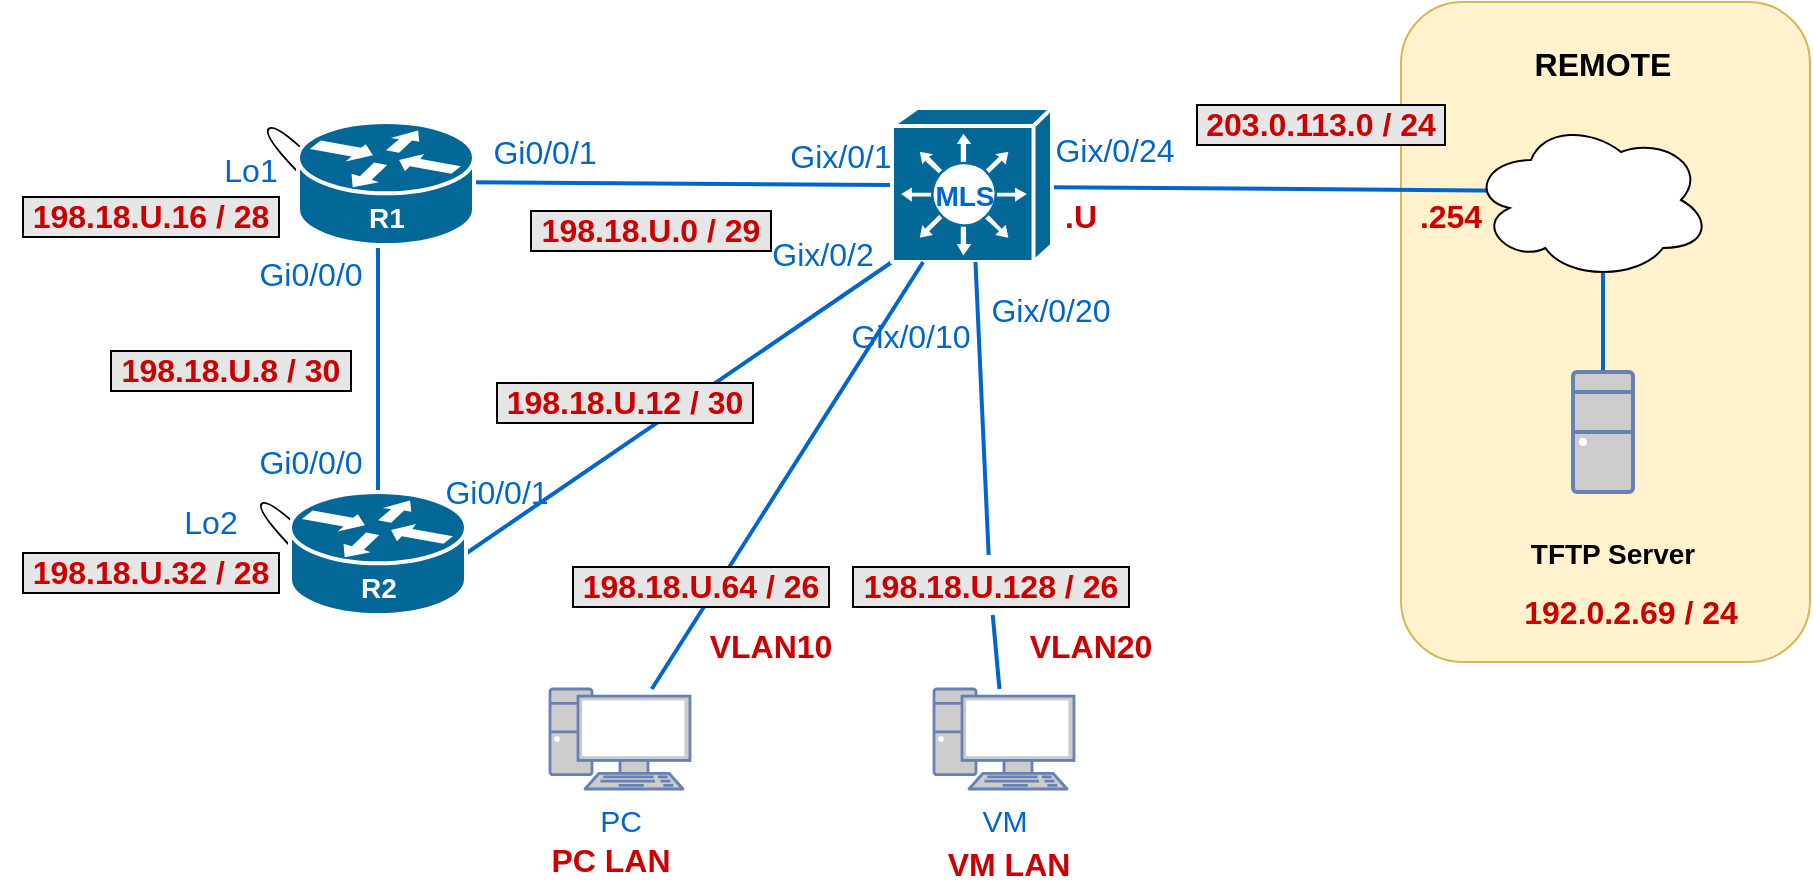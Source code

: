 <mxfile version="20.3.0" type="device"><diagram id="z5g62oQFhd5qrYMFQLHw" name="Page-1"><mxGraphModel dx="1061" dy="579" grid="1" gridSize="10" guides="1" tooltips="1" connect="1" arrows="1" fold="1" page="1" pageScale="1" pageWidth="850" pageHeight="1100" math="0" shadow="0"><root><mxCell id="0"/><mxCell id="1" parent="0"/><mxCell id="N3d_jCkEBpHdmOaaXroi-48" value="" style="shape=requiredInterface;html=1;verticalLabelPosition=bottom;sketch=0;fontColor=#CC0000;rotation=-135;allowArrows=1;labelBackgroundColor=#E6E6E6;labelBorderColor=default;" vertex="1" parent="1"><mxGeometry x="260.73" y="348.23" width="35" height="10" as="geometry"/></mxCell><mxCell id="N3d_jCkEBpHdmOaaXroi-42" value="" style="shape=requiredInterface;html=1;verticalLabelPosition=bottom;sketch=0;fontColor=#CC0000;rotation=-135;allowArrows=1;labelBackgroundColor=#E6E6E6;labelBorderColor=default;" vertex="1" parent="1"><mxGeometry x="265" y="159" width="30" height="10" as="geometry"/></mxCell><mxCell id="1rdSUpL2FDRfbKEba2T_-19" value="" style="rounded=1;whiteSpace=wrap;html=1;fillColor=#fff2cc;strokeColor=#d6b656;" parent="1" vertex="1"><mxGeometry x="835.5" y="90" width="204.5" height="330" as="geometry"/></mxCell><mxCell id="1rdSUpL2FDRfbKEba2T_-14" style="edgeStyle=none;rounded=0;orthogonalLoop=1;jettySize=auto;html=1;endArrow=none;endFill=0;strokeColor=#0066CC;strokeWidth=2;entryX=0;entryY=0.5;entryDx=0;entryDy=0;entryPerimeter=0;" parent="1" target="N3d_jCkEBpHdmOaaXroi-14" edge="1"><mxGeometry relative="1" as="geometry"><mxPoint x="369" y="180.086" as="sourcePoint"/><mxPoint x="573" y="181.866" as="targetPoint"/></mxGeometry></mxCell><mxCell id="1rdSUpL2FDRfbKEba2T_-15" style="edgeStyle=none;rounded=0;orthogonalLoop=1;jettySize=auto;html=1;endArrow=none;endFill=0;strokeColor=#0066CC;strokeWidth=2;" parent="1" edge="1"><mxGeometry relative="1" as="geometry"><mxPoint x="661" y="182.586" as="sourcePoint"/><mxPoint x="890" y="184.337" as="targetPoint"/></mxGeometry></mxCell><mxCell id="1rdSUpL2FDRfbKEba2T_-18" style="edgeStyle=none;rounded=0;orthogonalLoop=1;jettySize=auto;html=1;entryX=0.5;entryY=0;entryDx=0;entryDy=0;entryPerimeter=0;endArrow=none;endFill=0;strokeColor=#0066CC;strokeWidth=2;exitX=0.55;exitY=0.95;exitDx=0;exitDy=0;exitPerimeter=0;" parent="1" source="N3d_jCkEBpHdmOaaXroi-3" target="1rdSUpL2FDRfbKEba2T_-17" edge="1"><mxGeometry relative="1" as="geometry"><mxPoint x="940.5" y="351.5" as="sourcePoint"/></mxGeometry></mxCell><mxCell id="1rdSUpL2FDRfbKEba2T_-8" value="PC" style="fontColor=#0066CC;verticalAlign=top;verticalLabelPosition=bottom;labelPosition=center;align=center;html=1;outlineConnect=0;fillColor=#CCCCCC;strokeColor=#6881B3;gradientColor=none;gradientDirection=north;strokeWidth=2;shape=mxgraph.networks.pc;fontSize=15;" parent="1" vertex="1"><mxGeometry x="410" y="433.5" width="70" height="50" as="geometry"/></mxCell><mxCell id="1rdSUpL2FDRfbKEba2T_-17" value="" style="fontColor=#0066CC;verticalAlign=top;verticalLabelPosition=bottom;labelPosition=center;align=center;html=1;outlineConnect=0;fillColor=#CCCCCC;strokeColor=#6881B3;gradientColor=none;gradientDirection=north;strokeWidth=2;shape=mxgraph.networks.desktop_pc;" parent="1" vertex="1"><mxGeometry x="921.5" y="275" width="30" height="60" as="geometry"/></mxCell><mxCell id="1rdSUpL2FDRfbKEba2T_-20" value="REMOTE" style="text;html=1;resizable=0;autosize=1;align=center;verticalAlign=middle;points=[];fillColor=none;strokeColor=none;rounded=0;fontStyle=1;fontSize=16;" parent="1" vertex="1"><mxGeometry x="890.5" y="106" width="90" height="30" as="geometry"/></mxCell><mxCell id="1rdSUpL2FDRfbKEba2T_-23" value="&lt;font style=&quot;font-size: 14px;&quot;&gt;&lt;b style=&quot;&quot;&gt;TFTP Server&lt;/b&gt;&lt;/font&gt;" style="text;html=1;resizable=0;autosize=1;align=center;verticalAlign=middle;points=[];fillColor=none;strokeColor=none;rounded=0;fontSize=16;" parent="1" vertex="1"><mxGeometry x="890.5" y="350" width="100" height="30" as="geometry"/></mxCell><mxCell id="1rdSUpL2FDRfbKEba2T_-24" value="&lt;font color=&quot;#ffffff&quot; style=&quot;font-size: 14px;&quot;&gt;&lt;b&gt;RA&lt;/b&gt;&lt;/font&gt;" style="text;html=1;resizable=0;autosize=1;align=center;verticalAlign=middle;points=[];fillColor=none;strokeColor=none;rounded=0;fontSize=16;" parent="1" vertex="1"><mxGeometry x="597" y="181.5" width="40" height="30" as="geometry"/></mxCell><mxCell id="fD5YAClRQnLknZBzYYZj-3" value="&lt;font size=&quot;1&quot; color=&quot;#cc0000&quot;&gt;&lt;b style=&quot;font-size: 16px;&quot;&gt;&amp;nbsp;203.0.113.0 / 24&amp;nbsp;&lt;/b&gt;&lt;/font&gt;" style="text;html=1;resizable=0;autosize=1;align=center;verticalAlign=middle;points=[];fillColor=none;strokeColor=none;rounded=0;labelBorderColor=default;labelBackgroundColor=#E6E6E6;" parent="1" vertex="1"><mxGeometry x="720" y="136" width="150" height="30" as="geometry"/></mxCell><mxCell id="fD5YAClRQnLknZBzYYZj-4" value="&lt;font size=&quot;1&quot; color=&quot;#cc0000&quot;&gt;&lt;b style=&quot;font-size: 16px;&quot;&gt;192.0.2.69 / 24&lt;/b&gt;&lt;/font&gt;" style="text;html=1;resizable=0;autosize=1;align=center;verticalAlign=middle;points=[];fillColor=none;strokeColor=none;rounded=0;" parent="1" vertex="1"><mxGeometry x="885" y="380" width="130" height="30" as="geometry"/></mxCell><mxCell id="fD5YAClRQnLknZBzYYZj-14" value="&lt;font size=&quot;1&quot; color=&quot;#cc0000&quot;&gt;&lt;b style=&quot;font-size: 16px;&quot;&gt;.U&lt;/b&gt;&lt;/font&gt;" style="text;html=1;resizable=0;autosize=1;align=center;verticalAlign=middle;points=[];fillColor=none;strokeColor=none;rounded=0;" parent="1" vertex="1"><mxGeometry x="655" y="181.5" width="40" height="30" as="geometry"/></mxCell><mxCell id="fD5YAClRQnLknZBzYYZj-22" value="&lt;font size=&quot;1&quot; color=&quot;#cc0000&quot;&gt;&lt;b style=&quot;font-size: 16px;&quot;&gt;PC LAN&lt;/b&gt;&lt;/font&gt;" style="text;html=1;resizable=0;autosize=1;align=center;verticalAlign=middle;points=[];fillColor=none;strokeColor=none;rounded=0;" parent="1" vertex="1"><mxGeometry x="400" y="503.5" width="80" height="30" as="geometry"/></mxCell><mxCell id="fD5YAClRQnLknZBzYYZj-28" value="&lt;font color=&quot;#0066cc&quot;&gt;Gix/0/24&lt;/font&gt;" style="text;html=1;resizable=0;autosize=1;align=center;verticalAlign=middle;points=[];fillColor=none;strokeColor=none;rounded=0;fontSize=16;fontColor=#CC0000;" parent="1" vertex="1"><mxGeometry x="652" y="149" width="80" height="30" as="geometry"/></mxCell><mxCell id="fD5YAClRQnLknZBzYYZj-29" value="&lt;font color=&quot;#0066cc&quot;&gt;Gix/0/1&lt;/font&gt;" style="text;html=1;resizable=0;autosize=1;align=center;verticalAlign=middle;points=[];fillColor=none;strokeColor=none;rounded=0;fontSize=16;fontColor=#CC0000;" parent="1" vertex="1"><mxGeometry x="520" y="151.5" width="70" height="30" as="geometry"/></mxCell><mxCell id="_K4DFTdkbXHgbeqoEyX3-2" value="&lt;font color=&quot;#0066cc&quot;&gt;Gi0/0/1&lt;/font&gt;" style="text;html=1;resizable=0;autosize=1;align=center;verticalAlign=middle;points=[];fillColor=none;strokeColor=none;rounded=0;fontSize=16;fontColor=#CC0000;" parent="1" vertex="1"><mxGeometry x="367" y="150" width="80" height="30" as="geometry"/></mxCell><mxCell id="1D4z3HBPyQgsfeRgvz8B-1" value="VM" style="fontColor=#0066CC;verticalAlign=top;verticalLabelPosition=bottom;labelPosition=center;align=center;html=1;outlineConnect=0;fillColor=#CCCCCC;strokeColor=#6881B3;gradientColor=none;gradientDirection=north;strokeWidth=2;shape=mxgraph.networks.pc;fontSize=15;" parent="1" vertex="1"><mxGeometry x="602" y="433.5" width="70" height="50" as="geometry"/></mxCell><mxCell id="1D4z3HBPyQgsfeRgvz8B-8" value="&lt;font size=&quot;1&quot; color=&quot;#cc0000&quot;&gt;&lt;b style=&quot;font-size: 16px;&quot;&gt;VM LAN&lt;/b&gt;&lt;/font&gt;" style="text;html=1;resizable=0;autosize=1;align=center;verticalAlign=middle;points=[];fillColor=none;strokeColor=none;rounded=0;" parent="1" vertex="1"><mxGeometry x="599" y="506" width="80" height="30" as="geometry"/></mxCell><mxCell id="N3d_jCkEBpHdmOaaXroi-3" value="" style="ellipse;shape=cloud;whiteSpace=wrap;html=1;" vertex="1" parent="1"><mxGeometry x="870.5" y="149" width="120" height="80" as="geometry"/></mxCell><mxCell id="N3d_jCkEBpHdmOaaXroi-7" value="" style="shape=mxgraph.cisco.routers.router;sketch=0;html=1;pointerEvents=1;dashed=0;fillColor=#036897;strokeColor=#ffffff;strokeWidth=2;verticalLabelPosition=bottom;verticalAlign=top;align=center;outlineConnect=0;" vertex="1" parent="1"><mxGeometry x="284" y="150" width="88" height="61.5" as="geometry"/></mxCell><mxCell id="N3d_jCkEBpHdmOaaXroi-8" value="&lt;font color=&quot;#ffffff&quot; style=&quot;font-size: 14px;&quot;&gt;&lt;b&gt;R1&lt;/b&gt;&lt;/font&gt;" style="text;html=1;resizable=0;autosize=1;align=center;verticalAlign=middle;points=[];fillColor=none;strokeColor=none;rounded=0;fontSize=16;" vertex="1" parent="1"><mxGeometry x="308" y="181.5" width="40" height="30" as="geometry"/></mxCell><mxCell id="N3d_jCkEBpHdmOaaXroi-10" style="edgeStyle=none;rounded=0;orthogonalLoop=1;jettySize=auto;html=1;endArrow=none;endFill=0;strokeColor=#0066CC;strokeWidth=2;exitX=0.3;exitY=1.05;exitDx=0;exitDy=0;exitPerimeter=0;" edge="1" parent="1" target="N3d_jCkEBpHdmOaaXroi-23"><mxGeometry relative="1" as="geometry"><mxPoint x="324" y="213" as="sourcePoint"/><mxPoint x="440" y="360" as="targetPoint"/></mxGeometry></mxCell><mxCell id="N3d_jCkEBpHdmOaaXroi-12" style="edgeStyle=none;rounded=0;orthogonalLoop=1;jettySize=auto;html=1;endArrow=none;endFill=0;strokeColor=#0066CC;strokeWidth=2;exitX=0;exitY=1;exitDx=0;exitDy=0;exitPerimeter=0;entryX=1;entryY=0.5;entryDx=0;entryDy=0;entryPerimeter=0;" edge="1" parent="1" source="N3d_jCkEBpHdmOaaXroi-14" target="N3d_jCkEBpHdmOaaXroi-23"><mxGeometry relative="1" as="geometry"><mxPoint x="573" y="240" as="sourcePoint"/><mxPoint x="520" y="360" as="targetPoint"/></mxGeometry></mxCell><mxCell id="N3d_jCkEBpHdmOaaXroi-14" value="" style="shape=mxgraph.cisco.switches.layer_3_switch;sketch=0;html=1;pointerEvents=1;dashed=0;fillColor=#036897;strokeColor=#ffffff;strokeWidth=2;verticalLabelPosition=bottom;verticalAlign=top;align=center;outlineConnect=0;" vertex="1" parent="1"><mxGeometry x="581" y="143" width="80" height="77" as="geometry"/></mxCell><mxCell id="N3d_jCkEBpHdmOaaXroi-15" value="&lt;font color=&quot;#0066cc&quot; style=&quot;font-size: 14px;&quot;&gt;&lt;b style=&quot;&quot;&gt;MLS&lt;/b&gt;&lt;/font&gt;" style="text;html=1;resizable=0;autosize=1;align=center;verticalAlign=middle;points=[];fillColor=none;strokeColor=none;rounded=0;fontSize=16;" vertex="1" parent="1"><mxGeometry x="592" y="171" width="50" height="30" as="geometry"/></mxCell><mxCell id="N3d_jCkEBpHdmOaaXroi-16" value="&lt;font color=&quot;#0066cc&quot;&gt;Gi0/0/0&lt;/font&gt;" style="text;html=1;resizable=0;autosize=1;align=center;verticalAlign=middle;points=[];fillColor=none;strokeColor=none;rounded=0;fontSize=16;fontColor=#CC0000;" vertex="1" parent="1"><mxGeometry x="250" y="210.5" width="80" height="30" as="geometry"/></mxCell><mxCell id="N3d_jCkEBpHdmOaaXroi-22" value="&lt;font color=&quot;#0066cc&quot;&gt;Gix/0/20&lt;/font&gt;" style="text;html=1;resizable=0;autosize=1;align=center;verticalAlign=middle;points=[];fillColor=none;strokeColor=none;rounded=0;fontSize=16;fontColor=#CC0000;" vertex="1" parent="1"><mxGeometry x="620" y="229" width="80" height="30" as="geometry"/></mxCell><mxCell id="N3d_jCkEBpHdmOaaXroi-23" value="" style="shape=mxgraph.cisco.routers.router;sketch=0;html=1;pointerEvents=1;dashed=0;fillColor=#036897;strokeColor=#ffffff;strokeWidth=2;verticalLabelPosition=bottom;verticalAlign=top;align=center;outlineConnect=0;" vertex="1" parent="1"><mxGeometry x="280" y="335" width="88" height="61.5" as="geometry"/></mxCell><mxCell id="N3d_jCkEBpHdmOaaXroi-24" value="&lt;font color=&quot;#ffffff&quot; style=&quot;font-size: 14px;&quot;&gt;&lt;b&gt;R2&lt;/b&gt;&lt;/font&gt;" style="text;html=1;resizable=0;autosize=1;align=center;verticalAlign=middle;points=[];fillColor=none;strokeColor=none;rounded=0;fontSize=16;" vertex="1" parent="1"><mxGeometry x="304" y="366.5" width="40" height="30" as="geometry"/></mxCell><mxCell id="N3d_jCkEBpHdmOaaXroi-25" style="edgeStyle=none;rounded=0;orthogonalLoop=1;jettySize=auto;html=1;endArrow=none;endFill=0;strokeColor=#0066CC;strokeWidth=2;" edge="1" parent="1" source="N3d_jCkEBpHdmOaaXroi-14" target="1rdSUpL2FDRfbKEba2T_-8"><mxGeometry relative="1" as="geometry"><mxPoint x="600.0" y="259" as="sourcePoint"/><mxPoint x="600.0" y="381" as="targetPoint"/></mxGeometry></mxCell><mxCell id="N3d_jCkEBpHdmOaaXroi-26" style="edgeStyle=none;rounded=0;orthogonalLoop=1;jettySize=auto;html=1;endArrow=none;endFill=0;strokeColor=#0066CC;strokeWidth=2;startArrow=none;" edge="1" parent="1" source="N3d_jCkEBpHdmOaaXroi-45" target="1D4z3HBPyQgsfeRgvz8B-1"><mxGeometry relative="1" as="geometry"><mxPoint x="640.003" y="230" as="sourcePoint"/><mxPoint x="560.612" y="380" as="targetPoint"/></mxGeometry></mxCell><mxCell id="N3d_jCkEBpHdmOaaXroi-28" value="&lt;font color=&quot;#0066cc&quot;&gt;Gi0/0/0&lt;/font&gt;" style="text;html=1;resizable=0;autosize=1;align=center;verticalAlign=middle;points=[];fillColor=none;strokeColor=none;rounded=0;fontSize=16;fontColor=#CC0000;" vertex="1" parent="1"><mxGeometry x="250" y="305" width="80" height="30" as="geometry"/></mxCell><mxCell id="N3d_jCkEBpHdmOaaXroi-29" value="&lt;font size=&quot;1&quot; color=&quot;#cc0000&quot;&gt;&lt;b style=&quot;font-size: 16px;&quot;&gt;.254&lt;/b&gt;&lt;/font&gt;" style="text;html=1;resizable=0;autosize=1;align=center;verticalAlign=middle;points=[];fillColor=none;strokeColor=none;rounded=0;" vertex="1" parent="1"><mxGeometry x="835" y="181.5" width="50" height="30" as="geometry"/></mxCell><mxCell id="N3d_jCkEBpHdmOaaXroi-32" value="&lt;font size=&quot;1&quot; color=&quot;#cc0000&quot;&gt;&lt;b style=&quot;font-size: 16px;&quot;&gt;VLAN10&lt;/b&gt;&lt;/font&gt;" style="text;html=1;resizable=0;autosize=1;align=center;verticalAlign=middle;points=[];fillColor=none;strokeColor=none;rounded=0;" vertex="1" parent="1"><mxGeometry x="480" y="396.5" width="80" height="30" as="geometry"/></mxCell><mxCell id="N3d_jCkEBpHdmOaaXroi-33" value="&lt;font size=&quot;1&quot; color=&quot;#cc0000&quot;&gt;&lt;b style=&quot;font-size: 16px;&quot;&gt;VLAN20&lt;/b&gt;&lt;/font&gt;" style="text;html=1;resizable=0;autosize=1;align=center;verticalAlign=middle;points=[];fillColor=none;strokeColor=none;rounded=0;" vertex="1" parent="1"><mxGeometry x="640" y="396.5" width="80" height="30" as="geometry"/></mxCell><mxCell id="N3d_jCkEBpHdmOaaXroi-34" value="&lt;font color=&quot;#0066cc&quot;&gt;Gix/0/10&lt;/font&gt;" style="text;html=1;resizable=0;autosize=1;align=center;verticalAlign=middle;points=[];fillColor=none;strokeColor=none;rounded=0;fontSize=16;fontColor=#CC0000;" vertex="1" parent="1"><mxGeometry x="550" y="241.5" width="80" height="30" as="geometry"/></mxCell><mxCell id="N3d_jCkEBpHdmOaaXroi-35" value="&lt;font color=&quot;#0066cc&quot;&gt;Gix/0/2&lt;/font&gt;" style="text;html=1;resizable=0;autosize=1;align=center;verticalAlign=middle;points=[];fillColor=none;strokeColor=none;rounded=0;fontSize=16;fontColor=#CC0000;" vertex="1" parent="1"><mxGeometry x="511" y="201" width="70" height="30" as="geometry"/></mxCell><mxCell id="N3d_jCkEBpHdmOaaXroi-36" value="&lt;font color=&quot;#0066cc&quot;&gt;Gi0/0/1&lt;/font&gt;" style="text;html=1;resizable=0;autosize=1;align=center;verticalAlign=middle;points=[];fillColor=none;strokeColor=none;rounded=0;fontSize=16;fontColor=#CC0000;" vertex="1" parent="1"><mxGeometry x="343" y="320" width="80" height="30" as="geometry"/></mxCell><mxCell id="N3d_jCkEBpHdmOaaXroi-38" value="&lt;font size=&quot;1&quot; color=&quot;#cc0000&quot;&gt;&lt;b style=&quot;font-size: 16px;&quot;&gt;&amp;nbsp;198.18.U.0 / 29&amp;nbsp;&lt;/b&gt;&lt;/font&gt;" style="text;html=1;resizable=0;autosize=1;align=center;verticalAlign=middle;points=[];fillColor=none;strokeColor=none;rounded=0;labelBorderColor=default;labelBackgroundColor=#E6E6E6;" vertex="1" parent="1"><mxGeometry x="390" y="189" width="140" height="30" as="geometry"/></mxCell><mxCell id="N3d_jCkEBpHdmOaaXroi-39" value="&lt;font size=&quot;1&quot; color=&quot;#cc0000&quot;&gt;&lt;b style=&quot;font-size: 16px;&quot;&gt;&amp;nbsp;198.18.U.8 / 30&amp;nbsp;&lt;/b&gt;&lt;/font&gt;" style="text;html=1;resizable=0;autosize=1;align=center;verticalAlign=middle;points=[];fillColor=none;strokeColor=none;rounded=0;labelBorderColor=default;labelBackgroundColor=#E6E6E6;" vertex="1" parent="1"><mxGeometry x="180" y="259" width="140" height="30" as="geometry"/></mxCell><mxCell id="N3d_jCkEBpHdmOaaXroi-40" value="&lt;font size=&quot;1&quot; color=&quot;#cc0000&quot;&gt;&lt;b style=&quot;font-size: 16px;&quot;&gt;&amp;nbsp;198.18.U.12 / 30&amp;nbsp;&lt;/b&gt;&lt;/font&gt;" style="text;html=1;resizable=0;autosize=1;align=center;verticalAlign=middle;points=[];fillColor=none;strokeColor=none;rounded=0;labelBorderColor=default;labelBackgroundColor=#E6E6E6;" vertex="1" parent="1"><mxGeometry x="372" y="275" width="150" height="30" as="geometry"/></mxCell><mxCell id="N3d_jCkEBpHdmOaaXroi-41" value="&lt;font size=&quot;1&quot; color=&quot;#cc0000&quot;&gt;&lt;b style=&quot;font-size: 16px;&quot;&gt;&amp;nbsp;198.18.U.16 / 28&amp;nbsp;&lt;/b&gt;&lt;/font&gt;" style="text;html=1;resizable=0;autosize=1;align=center;verticalAlign=middle;points=[];fillColor=none;strokeColor=none;rounded=0;labelBorderColor=default;labelBackgroundColor=#E6E6E6;" vertex="1" parent="1"><mxGeometry x="135" y="181.5" width="150" height="30" as="geometry"/></mxCell><mxCell id="N3d_jCkEBpHdmOaaXroi-43" value="&lt;font color=&quot;#0066cc&quot;&gt;Lo1&lt;/font&gt;" style="text;html=1;resizable=0;autosize=1;align=center;verticalAlign=middle;points=[];fillColor=none;strokeColor=none;rounded=0;fontSize=16;fontColor=#CC0000;" vertex="1" parent="1"><mxGeometry x="235" y="159" width="50" height="30" as="geometry"/></mxCell><mxCell id="N3d_jCkEBpHdmOaaXroi-44" value="&lt;font size=&quot;1&quot; color=&quot;#cc0000&quot;&gt;&lt;b style=&quot;font-size: 16px;&quot;&gt;&amp;nbsp;198.18.U.64 / 26&amp;nbsp;&lt;/b&gt;&lt;/font&gt;" style="text;html=1;resizable=0;autosize=1;align=center;verticalAlign=middle;points=[];fillColor=none;strokeColor=none;rounded=0;labelBorderColor=default;labelBackgroundColor=#E6E6E6;" vertex="1" parent="1"><mxGeometry x="410" y="366.5" width="150" height="30" as="geometry"/></mxCell><mxCell id="N3d_jCkEBpHdmOaaXroi-50" value="&lt;font size=&quot;1&quot; color=&quot;#cc0000&quot;&gt;&lt;b style=&quot;font-size: 16px;&quot;&gt;&amp;nbsp;198.18.U.32 / 28&amp;nbsp;&lt;/b&gt;&lt;/font&gt;" style="text;html=1;resizable=0;autosize=1;align=center;verticalAlign=middle;points=[];fillColor=none;strokeColor=none;rounded=0;labelBorderColor=default;labelBackgroundColor=#E6E6E6;" vertex="1" parent="1"><mxGeometry x="135" y="360" width="150" height="30" as="geometry"/></mxCell><mxCell id="N3d_jCkEBpHdmOaaXroi-51" value="&lt;font color=&quot;#0066cc&quot;&gt;Lo2&lt;/font&gt;" style="text;html=1;resizable=0;autosize=1;align=center;verticalAlign=middle;points=[];fillColor=none;strokeColor=none;rounded=0;fontSize=16;fontColor=#CC0000;" vertex="1" parent="1"><mxGeometry x="215" y="335" width="50" height="30" as="geometry"/></mxCell><mxCell id="N3d_jCkEBpHdmOaaXroi-45" value="&lt;font size=&quot;1&quot; color=&quot;#cc0000&quot;&gt;&lt;b style=&quot;font-size: 16px;&quot;&gt;&amp;nbsp;198.18.U.128 / 26&amp;nbsp;&lt;/b&gt;&lt;/font&gt;" style="text;html=1;resizable=0;autosize=1;align=center;verticalAlign=middle;points=[];fillColor=none;strokeColor=none;rounded=0;labelBorderColor=default;labelBackgroundColor=#E6E6E6;" vertex="1" parent="1"><mxGeometry x="550" y="366.5" width="160" height="30" as="geometry"/></mxCell><mxCell id="N3d_jCkEBpHdmOaaXroi-52" value="" style="edgeStyle=none;rounded=0;orthogonalLoop=1;jettySize=auto;html=1;endArrow=none;endFill=0;strokeColor=#0066CC;strokeWidth=2;" edge="1" parent="1" source="N3d_jCkEBpHdmOaaXroi-14" target="N3d_jCkEBpHdmOaaXroi-45"><mxGeometry relative="1" as="geometry"><mxPoint x="623.224" y="220" as="sourcePoint"/><mxPoint x="635.556" y="433.5" as="targetPoint"/></mxGeometry></mxCell></root></mxGraphModel></diagram></mxfile>